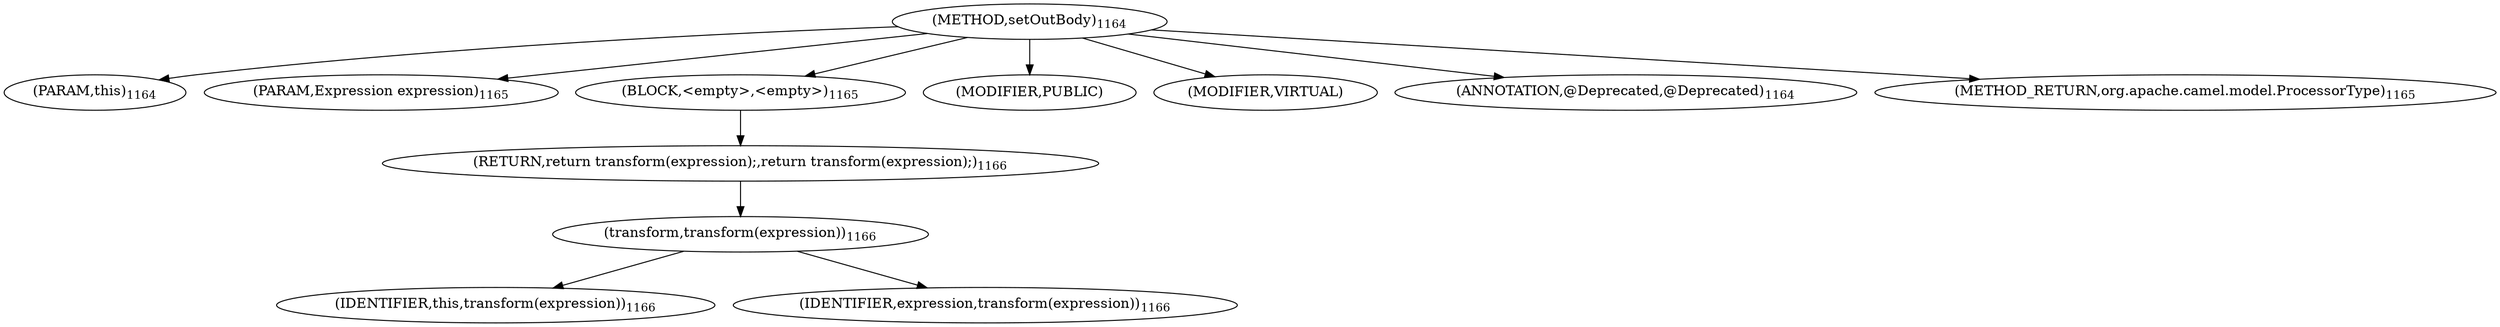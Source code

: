 digraph "setOutBody" {  
"2179" [label = <(METHOD,setOutBody)<SUB>1164</SUB>> ]
"318" [label = <(PARAM,this)<SUB>1164</SUB>> ]
"2180" [label = <(PARAM,Expression expression)<SUB>1165</SUB>> ]
"2181" [label = <(BLOCK,&lt;empty&gt;,&lt;empty&gt;)<SUB>1165</SUB>> ]
"2182" [label = <(RETURN,return transform(expression);,return transform(expression);)<SUB>1166</SUB>> ]
"2183" [label = <(transform,transform(expression))<SUB>1166</SUB>> ]
"317" [label = <(IDENTIFIER,this,transform(expression))<SUB>1166</SUB>> ]
"2184" [label = <(IDENTIFIER,expression,transform(expression))<SUB>1166</SUB>> ]
"2185" [label = <(MODIFIER,PUBLIC)> ]
"2186" [label = <(MODIFIER,VIRTUAL)> ]
"2187" [label = <(ANNOTATION,@Deprecated,@Deprecated)<SUB>1164</SUB>> ]
"2188" [label = <(METHOD_RETURN,org.apache.camel.model.ProcessorType)<SUB>1165</SUB>> ]
  "2179" -> "318" 
  "2179" -> "2180" 
  "2179" -> "2181" 
  "2179" -> "2185" 
  "2179" -> "2186" 
  "2179" -> "2187" 
  "2179" -> "2188" 
  "2181" -> "2182" 
  "2182" -> "2183" 
  "2183" -> "317" 
  "2183" -> "2184" 
}
